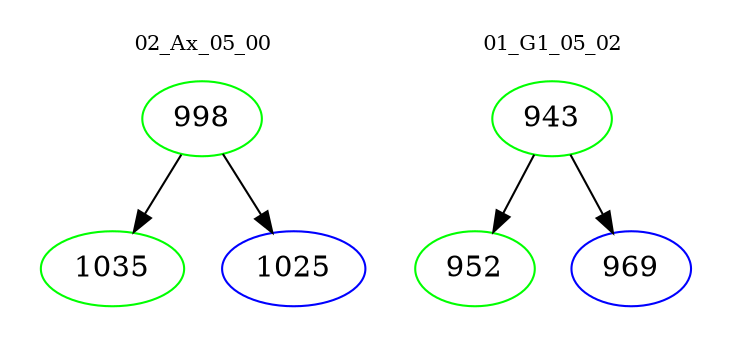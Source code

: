 digraph{
subgraph cluster_0 {
color = white
label = "02_Ax_05_00";
fontsize=10;
T0_998 [label="998", color="green"]
T0_998 -> T0_1035 [color="black"]
T0_1035 [label="1035", color="green"]
T0_998 -> T0_1025 [color="black"]
T0_1025 [label="1025", color="blue"]
}
subgraph cluster_1 {
color = white
label = "01_G1_05_02";
fontsize=10;
T1_943 [label="943", color="green"]
T1_943 -> T1_952 [color="black"]
T1_952 [label="952", color="green"]
T1_943 -> T1_969 [color="black"]
T1_969 [label="969", color="blue"]
}
}
